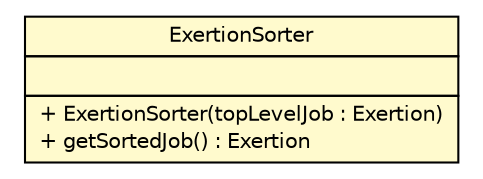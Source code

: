 #!/usr/local/bin/dot
#
# Class diagram 
# Generated by UMLGraph version R5_6 (http://www.umlgraph.org/)
#

digraph G {
	edge [fontname="Helvetica",fontsize=10,labelfontname="Helvetica",labelfontsize=10];
	node [fontname="Helvetica",fontsize=10,shape=plaintext];
	nodesep=0.25;
	ranksep=0.5;
	// sorcer.core.dispatch.ExertionSorter
	c207934 [label=<<table title="sorcer.core.dispatch.ExertionSorter" border="0" cellborder="1" cellspacing="0" cellpadding="2" port="p" bgcolor="lemonChiffon" href="./ExertionSorter.html">
		<tr><td><table border="0" cellspacing="0" cellpadding="1">
<tr><td align="center" balign="center"> ExertionSorter </td></tr>
		</table></td></tr>
		<tr><td><table border="0" cellspacing="0" cellpadding="1">
<tr><td align="left" balign="left">  </td></tr>
		</table></td></tr>
		<tr><td><table border="0" cellspacing="0" cellpadding="1">
<tr><td align="left" balign="left"> + ExertionSorter(topLevelJob : Exertion) </td></tr>
<tr><td align="left" balign="left"> + getSortedJob() : Exertion </td></tr>
		</table></td></tr>
		</table>>, URL="./ExertionSorter.html", fontname="Helvetica", fontcolor="black", fontsize=10.0];
}


